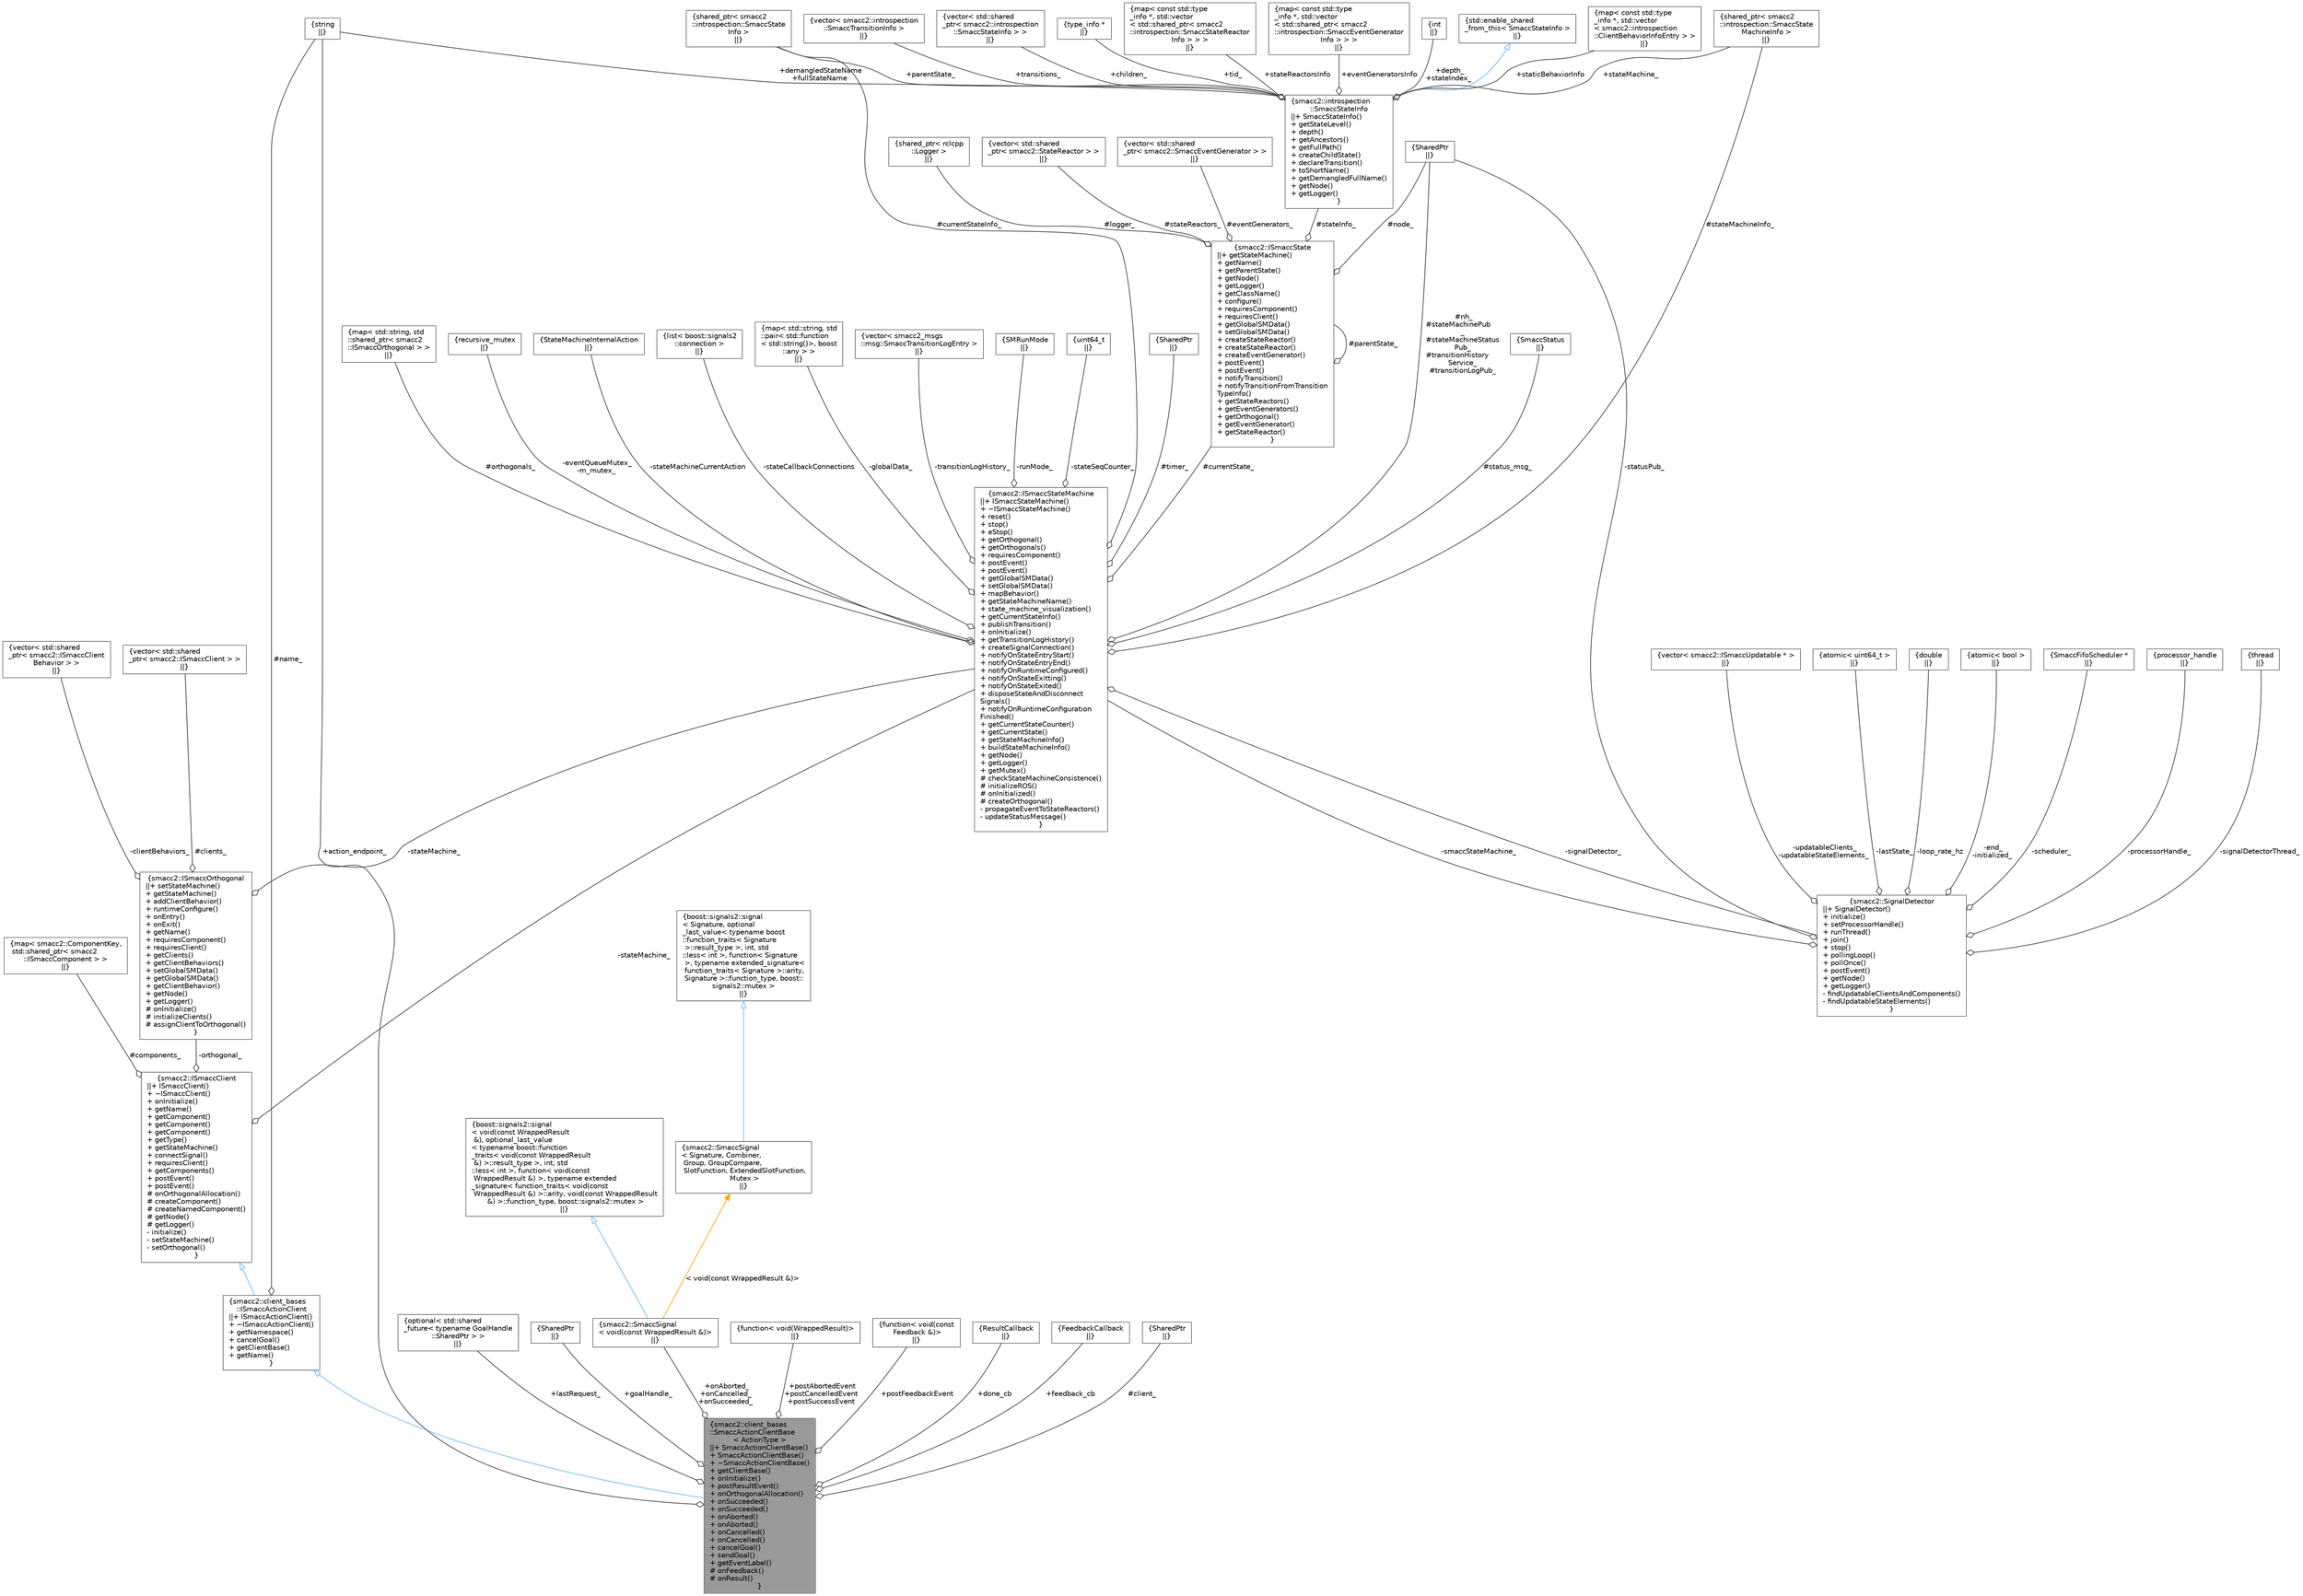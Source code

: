 digraph "smacc2::client_bases::SmaccActionClientBase&lt; ActionType &gt;"
{
 // LATEX_PDF_SIZE
  bgcolor="transparent";
  edge [fontname=Helvetica,fontsize=10,labelfontname=Helvetica,labelfontsize=10];
  node [fontname=Helvetica,fontsize=10,shape=box,height=0.2,width=0.4];
  Node1 [label="{smacc2::client_bases\l::SmaccActionClientBase\l\< ActionType \>\n||+ SmaccActionClientBase()\l+ SmaccActionClientBase()\l+ ~SmaccActionClientBase()\l+ getClientBase()\l+ onInitialize()\l+ postResultEvent()\l+ onOrthogonalAllocation()\l+ onSucceeded()\l+ onSucceeded()\l+ onAborted()\l+ onAborted()\l+ onCancelled()\l+ onCancelled()\l+ cancelGoal()\l+ sendGoal()\l+ getEventLabel()\l# onFeedback()\l# onResult()\l}",height=0.2,width=0.4,color="gray40", fillcolor="grey60", style="filled", fontcolor="black",tooltip=" "];
  Node2 -> Node1 [dir="back",color="steelblue1",style="solid",arrowtail="onormal"];
  Node2 [label="{smacc2::client_bases\l::ISmaccActionClient\n||+ ISmaccActionClient()\l+ ~ISmaccActionClient()\l+ getNamespace()\l+ cancelGoal()\l+ getClientBase()\l+ getName()\l}",height=0.2,width=0.4,color="gray40", fillcolor="white", style="filled",URL="$classsmacc2_1_1client__bases_1_1ISmaccActionClient.html",tooltip=" "];
  Node3 -> Node2 [dir="back",color="steelblue1",style="solid",arrowtail="onormal"];
  Node3 [label="{smacc2::ISmaccClient\n||+ ISmaccClient()\l+ ~ISmaccClient()\l+ onInitialize()\l+ getName()\l+ getComponent()\l+ getComponent()\l+ getComponent()\l+ getType()\l+ getStateMachine()\l+ connectSignal()\l+ requiresClient()\l+ getComponents()\l+ postEvent()\l+ postEvent()\l# onOrthogonalAllocation()\l# createComponent()\l# createNamedComponent()\l# getNode()\l# getLogger()\l- initialize()\l- setStateMachine()\l- setOrthogonal()\l}",height=0.2,width=0.4,color="gray40", fillcolor="white", style="filled",URL="$classsmacc2_1_1ISmaccClient.html",tooltip=" "];
  Node4 -> Node3 [color="grey25",style="solid",label=" #components_" ,arrowhead="odiamond"];
  Node4 [label="{map\< smacc2::ComponentKey,\l std::shared_ptr\< smacc2\l::ISmaccComponent \> \>\n||}",height=0.2,width=0.4,color="gray40", fillcolor="white", style="filled",tooltip=" "];
  Node5 -> Node3 [color="grey25",style="solid",label=" -stateMachine_" ,arrowhead="odiamond"];
  Node5 [label="{smacc2::ISmaccStateMachine\n||+ ISmaccStateMachine()\l+ ~ISmaccStateMachine()\l+ reset()\l+ stop()\l+ eStop()\l+ getOrthogonal()\l+ getOrthogonals()\l+ requiresComponent()\l+ postEvent()\l+ postEvent()\l+ getGlobalSMData()\l+ setGlobalSMData()\l+ mapBehavior()\l+ getStateMachineName()\l+ state_machine_visualization()\l+ getCurrentStateInfo()\l+ publishTransition()\l+ onInitialize()\l+ getTransitionLogHistory()\l+ createSignalConnection()\l+ notifyOnStateEntryStart()\l+ notifyOnStateEntryEnd()\l+ notifyOnRuntimeConfigured()\l+ notifyOnStateExitting()\l+ notifyOnStateExited()\l+ disposeStateAndDisconnect\lSignals()\l+ notifyOnRuntimeConfiguration\lFinished()\l+ getCurrentStateCounter()\l+ getCurrentState()\l+ getStateMachineInfo()\l+ buildStateMachineInfo()\l+ getNode()\l+ getLogger()\l+ getMutex()\l# checkStateMachineConsistence()\l# initializeROS()\l# onInitialized()\l# createOrthogonal()\l- propagateEventToStateReactors()\l- updateStatusMessage()\l}",height=0.2,width=0.4,color="gray40", fillcolor="white", style="filled",URL="$classsmacc2_1_1ISmaccStateMachine.html",tooltip=" "];
  Node6 -> Node5 [color="grey25",style="solid",label=" #nh_\n#stateMachinePub\l_\n#stateMachineStatus\lPub_\n#transitionHistory\lService_\n#transitionLogPub_" ,arrowhead="odiamond"];
  Node6 [label="{SharedPtr\n||}",height=0.2,width=0.4,color="gray40", fillcolor="white", style="filled",tooltip=" "];
  Node7 -> Node5 [color="grey25",style="solid",label=" #timer_" ,arrowhead="odiamond"];
  Node7 [label="{SharedPtr\n||}",height=0.2,width=0.4,color="gray40", fillcolor="white", style="filled",tooltip=" "];
  Node8 -> Node5 [color="grey25",style="solid",label=" #currentState_" ,arrowhead="odiamond"];
  Node8 [label="{smacc2::ISmaccState\n||+ getStateMachine()\l+ getName()\l+ getParentState()\l+ getNode()\l+ getLogger()\l+ getClassName()\l+ configure()\l+ requiresComponent()\l+ requiresClient()\l+ getGlobalSMData()\l+ setGlobalSMData()\l+ createStateReactor()\l+ createStateReactor()\l+ createEventGenerator()\l+ postEvent()\l+ postEvent()\l+ notifyTransition()\l+ notifyTransitionFromTransition\lTypeInfo()\l+ getStateReactors()\l+ getEventGenerators()\l+ getOrthogonal()\l+ getEventGenerator()\l+ getStateReactor()\l}",height=0.2,width=0.4,color="gray40", fillcolor="white", style="filled",URL="$classsmacc2_1_1ISmaccState.html",tooltip=" "];
  Node6 -> Node8 [color="grey25",style="solid",label=" #node_" ,arrowhead="odiamond"];
  Node9 -> Node8 [color="grey25",style="solid",label=" #logger_" ,arrowhead="odiamond"];
  Node9 [label="{shared_ptr\< rclcpp\l::Logger \>\n||}",height=0.2,width=0.4,color="gray40", fillcolor="white", style="filled",tooltip=" "];
  Node10 -> Node8 [color="grey25",style="solid",label=" #stateReactors_" ,arrowhead="odiamond"];
  Node10 [label="{vector\< std::shared\l_ptr\< smacc2::StateReactor \> \>\n||}",height=0.2,width=0.4,color="gray40", fillcolor="white", style="filled",tooltip=" "];
  Node11 -> Node8 [color="grey25",style="solid",label=" #eventGenerators_" ,arrowhead="odiamond"];
  Node11 [label="{vector\< std::shared\l_ptr\< smacc2::SmaccEventGenerator \> \>\n||}",height=0.2,width=0.4,color="gray40", fillcolor="white", style="filled",tooltip=" "];
  Node8 -> Node8 [color="grey25",style="solid",label=" #parentState_" ,arrowhead="odiamond"];
  Node12 -> Node8 [color="grey25",style="solid",label=" #stateInfo_" ,arrowhead="odiamond"];
  Node12 [label="{smacc2::introspection\l::SmaccStateInfo\n||+ SmaccStateInfo()\l+ getStateLevel()\l+ depth()\l+ getAncestors()\l+ getFullPath()\l+ createChildState()\l+ declareTransition()\l+ toShortName()\l+ getDemangledFullName()\l+ getNode()\l+ getLogger()\l}",height=0.2,width=0.4,color="gray40", fillcolor="white", style="filled",URL="$classsmacc2_1_1introspection_1_1SmaccStateInfo.html",tooltip=" "];
  Node13 -> Node12 [dir="back",color="steelblue1",style="solid",arrowtail="onormal"];
  Node13 [label="{std::enable_shared\l_from_this\< SmaccStateInfo \>\n||}",height=0.2,width=0.4,color="gray40", fillcolor="white", style="filled",tooltip=" "];
  Node14 -> Node12 [color="grey25",style="solid",label=" +staticBehaviorInfo" ,arrowhead="odiamond"];
  Node14 [label="{map\< const std::type\l_info *, std::vector\l\< smacc2::introspection\l::ClientBehaviorInfoEntry \> \>\n||}",height=0.2,width=0.4,color="gray40", fillcolor="white", style="filled",tooltip=" "];
  Node15 -> Node12 [color="grey25",style="solid",label=" +stateReactorsInfo" ,arrowhead="odiamond"];
  Node15 [label="{map\< const std::type\l_info *, std::vector\l\< std::shared_ptr\< smacc2\l::introspection::SmaccStateReactor\lInfo \> \> \>\n||}",height=0.2,width=0.4,color="gray40", fillcolor="white", style="filled",tooltip=" "];
  Node16 -> Node12 [color="grey25",style="solid",label=" +eventGeneratorsInfo" ,arrowhead="odiamond"];
  Node16 [label="{map\< const std::type\l_info *, std::vector\l\< std::shared_ptr\< smacc2\l::introspection::SmaccEventGenerator\lInfo \> \> \>\n||}",height=0.2,width=0.4,color="gray40", fillcolor="white", style="filled",tooltip=" "];
  Node17 -> Node12 [color="grey25",style="solid",label=" +depth_\n+stateIndex_" ,arrowhead="odiamond"];
  Node17 [label="{int\n||}",height=0.2,width=0.4,color="gray40", fillcolor="white", style="filled",tooltip=" "];
  Node18 -> Node12 [color="grey25",style="solid",label=" +demangledStateName\n+fullStateName" ,arrowhead="odiamond"];
  Node18 [label="{string\n||}",height=0.2,width=0.4,color="gray40", fillcolor="white", style="filled",tooltip=" "];
  Node19 -> Node12 [color="grey25",style="solid",label=" +stateMachine_" ,arrowhead="odiamond"];
  Node19 [label="{shared_ptr\< smacc2\l::introspection::SmaccState\lMachineInfo \>\n||}",height=0.2,width=0.4,color="gray40", fillcolor="white", style="filled",tooltip=" "];
  Node20 -> Node12 [color="grey25",style="solid",label=" +parentState_" ,arrowhead="odiamond"];
  Node20 [label="{shared_ptr\< smacc2\l::introspection::SmaccState\lInfo \>\n||}",height=0.2,width=0.4,color="gray40", fillcolor="white", style="filled",tooltip=" "];
  Node21 -> Node12 [color="grey25",style="solid",label=" +transitions_" ,arrowhead="odiamond"];
  Node21 [label="{vector\< smacc2::introspection\l::SmaccTransitionInfo \>\n||}",height=0.2,width=0.4,color="gray40", fillcolor="white", style="filled",tooltip=" "];
  Node22 -> Node12 [color="grey25",style="solid",label=" +children_" ,arrowhead="odiamond"];
  Node22 [label="{vector\< std::shared\l_ptr\< smacc2::introspection\l::SmaccStateInfo \> \>\n||}",height=0.2,width=0.4,color="gray40", fillcolor="white", style="filled",tooltip=" "];
  Node23 -> Node12 [color="grey25",style="solid",label=" +tid_" ,arrowhead="odiamond"];
  Node23 [label="{type_info *\n||}",height=0.2,width=0.4,color="gray40", fillcolor="white", style="filled",tooltip=" "];
  Node20 -> Node5 [color="grey25",style="solid",label=" #currentStateInfo_" ,arrowhead="odiamond"];
  Node24 -> Node5 [color="grey25",style="solid",label=" #status_msg_" ,arrowhead="odiamond"];
  Node24 [label="{SmaccStatus\n||}",height=0.2,width=0.4,color="gray40", fillcolor="white", style="filled",tooltip=" "];
  Node25 -> Node5 [color="grey25",style="solid",label=" #orthogonals_" ,arrowhead="odiamond"];
  Node25 [label="{map\< std::string, std\l::shared_ptr\< smacc2\l::ISmaccOrthogonal \> \>\n||}",height=0.2,width=0.4,color="gray40", fillcolor="white", style="filled",tooltip=" "];
  Node19 -> Node5 [color="grey25",style="solid",label=" #stateMachineInfo_" ,arrowhead="odiamond"];
  Node26 -> Node5 [color="grey25",style="solid",label=" -eventQueueMutex_\n-m_mutex_" ,arrowhead="odiamond"];
  Node26 [label="{recursive_mutex\n||}",height=0.2,width=0.4,color="gray40", fillcolor="white", style="filled",tooltip=" "];
  Node27 -> Node5 [color="grey25",style="solid",label=" -stateMachineCurrentAction" ,arrowhead="odiamond"];
  Node27 [label="{StateMachineInternalAction\n||}",height=0.2,width=0.4,color="gray40", fillcolor="white", style="filled",tooltip=" "];
  Node28 -> Node5 [color="grey25",style="solid",label=" -stateCallbackConnections" ,arrowhead="odiamond"];
  Node28 [label="{list\< boost::signals2\l::connection \>\n||}",height=0.2,width=0.4,color="gray40", fillcolor="white", style="filled",tooltip=" "];
  Node29 -> Node5 [color="grey25",style="solid",label=" -globalData_" ,arrowhead="odiamond"];
  Node29 [label="{map\< std::string, std\l::pair\< std::function\l\< std::string()\>, boost\l::any \> \>\n||}",height=0.2,width=0.4,color="gray40", fillcolor="white", style="filled",tooltip=" "];
  Node30 -> Node5 [color="grey25",style="solid",label=" -transitionLogHistory_" ,arrowhead="odiamond"];
  Node30 [label="{vector\< smacc2_msgs\l::msg::SmaccTransitionLogEntry \>\n||}",height=0.2,width=0.4,color="gray40", fillcolor="white", style="filled",tooltip=" "];
  Node31 -> Node5 [color="grey25",style="solid",label=" -runMode_" ,arrowhead="odiamond"];
  Node31 [label="{SMRunMode\n||}",height=0.2,width=0.4,color="gray40", fillcolor="white", style="filled",tooltip=" "];
  Node32 -> Node5 [color="grey25",style="solid",label=" -signalDetector_" ,arrowhead="odiamond"];
  Node32 [label="{smacc2::SignalDetector\n||+ SignalDetector()\l+ initialize()\l+ setProcessorHandle()\l+ runThread()\l+ join()\l+ stop()\l+ pollingLoop()\l+ pollOnce()\l+ postEvent()\l+ getNode()\l+ getLogger()\l- findUpdatableClientsAndComponents()\l- findUpdatableStateElements()\l}",height=0.2,width=0.4,color="gray40", fillcolor="white", style="filled",URL="$classsmacc2_1_1SignalDetector.html",tooltip=" "];
  Node5 -> Node32 [color="grey25",style="solid",label=" -smaccStateMachine_" ,arrowhead="odiamond"];
  Node33 -> Node32 [color="grey25",style="solid",label=" -updatableClients_\n-updatableStateElements_" ,arrowhead="odiamond"];
  Node33 [label="{vector\< smacc2::ISmaccUpdatable * \>\n||}",height=0.2,width=0.4,color="gray40", fillcolor="white", style="filled",tooltip=" "];
  Node34 -> Node32 [color="grey25",style="solid",label=" -lastState_" ,arrowhead="odiamond"];
  Node34 [label="{atomic\< uint64_t \>\n||}",height=0.2,width=0.4,color="gray40", fillcolor="white", style="filled",tooltip=" "];
  Node35 -> Node32 [color="grey25",style="solid",label=" -loop_rate_hz" ,arrowhead="odiamond"];
  Node35 [label="{double\n||}",height=0.2,width=0.4,color="gray40", fillcolor="white", style="filled",tooltip=" "];
  Node36 -> Node32 [color="grey25",style="solid",label=" -end_\n-initialized_" ,arrowhead="odiamond"];
  Node36 [label="{atomic\< bool \>\n||}",height=0.2,width=0.4,color="gray40", fillcolor="white", style="filled",tooltip=" "];
  Node6 -> Node32 [color="grey25",style="solid",label=" -statusPub_" ,arrowhead="odiamond"];
  Node37 -> Node32 [color="grey25",style="solid",label=" -scheduler_" ,arrowhead="odiamond"];
  Node37 [label="{SmaccFifoScheduler *\n||}",height=0.2,width=0.4,color="gray40", fillcolor="white", style="filled",tooltip=" "];
  Node38 -> Node32 [color="grey25",style="solid",label=" -processorHandle_" ,arrowhead="odiamond"];
  Node38 [label="{processor_handle\n||}",height=0.2,width=0.4,color="gray40", fillcolor="white", style="filled",tooltip=" "];
  Node39 -> Node32 [color="grey25",style="solid",label=" -signalDetectorThread_" ,arrowhead="odiamond"];
  Node39 [label="{thread\n||}",height=0.2,width=0.4,color="gray40", fillcolor="white", style="filled",tooltip=" "];
  Node40 -> Node5 [color="grey25",style="solid",label=" -stateSeqCounter_" ,arrowhead="odiamond"];
  Node40 [label="{uint64_t\n||}",height=0.2,width=0.4,color="gray40", fillcolor="white", style="filled",tooltip=" "];
  Node41 -> Node3 [color="grey25",style="solid",label=" -orthogonal_" ,arrowhead="odiamond"];
  Node41 [label="{smacc2::ISmaccOrthogonal\n||+ setStateMachine()\l+ getStateMachine()\l+ addClientBehavior()\l+ runtimeConfigure()\l+ onEntry()\l+ onExit()\l+ getName()\l+ requiresComponent()\l+ requiresClient()\l+ getClients()\l+ getClientBehaviors()\l+ setGlobalSMData()\l+ getGlobalSMData()\l+ getClientBehavior()\l+ getNode()\l+ getLogger()\l# onInitialize()\l# initializeClients()\l# assignClientToOrthogonal()\l}",height=0.2,width=0.4,color="gray40", fillcolor="white", style="filled",URL="$classsmacc2_1_1ISmaccOrthogonal.html",tooltip=" "];
  Node42 -> Node41 [color="grey25",style="solid",label=" #clients_" ,arrowhead="odiamond"];
  Node42 [label="{vector\< std::shared\l_ptr\< smacc2::ISmaccClient \> \>\n||}",height=0.2,width=0.4,color="gray40", fillcolor="white", style="filled",tooltip=" "];
  Node5 -> Node41 [color="grey25",style="solid",label=" -stateMachine_" ,arrowhead="odiamond"];
  Node43 -> Node41 [color="grey25",style="solid",label=" -clientBehaviors_" ,arrowhead="odiamond"];
  Node43 [label="{vector\< std::shared\l_ptr\< smacc2::ISmaccClient\lBehavior \> \>\n||}",height=0.2,width=0.4,color="gray40", fillcolor="white", style="filled",tooltip=" "];
  Node18 -> Node2 [color="grey25",style="solid",label=" #name_" ,arrowhead="odiamond"];
  Node18 -> Node1 [color="grey25",style="solid",label=" +action_endpoint_" ,arrowhead="odiamond"];
  Node44 -> Node1 [color="grey25",style="solid",label=" +lastRequest_" ,arrowhead="odiamond"];
  Node44 [label="{optional\< std::shared\l_future\< typename GoalHandle\l::SharedPtr \> \>\n||}",height=0.2,width=0.4,color="gray40", fillcolor="white", style="filled",tooltip=" "];
  Node45 -> Node1 [color="grey25",style="solid",label=" +goalHandle_" ,arrowhead="odiamond"];
  Node45 [label="{SharedPtr\n||}",height=0.2,width=0.4,color="gray40", fillcolor="white", style="filled",tooltip=" "];
  Node46 -> Node1 [color="grey25",style="solid",label=" +onAborted_\n+onCancelled_\n+onSucceeded_" ,arrowhead="odiamond"];
  Node46 [label="{smacc2::SmaccSignal\l\< void(const WrappedResult &)\>\n||}",height=0.2,width=0.4,color="gray40", fillcolor="white", style="filled",URL="$classsmacc2_1_1SmaccSignal.html",tooltip=" "];
  Node47 -> Node46 [dir="back",color="steelblue1",style="solid",arrowtail="onormal"];
  Node47 [label="{boost::signals2::signal\l\< void(const WrappedResult\l &), optional_last_value\l\< typename boost::function\l_traits\< void(const WrappedResult\l &) \>::result_type \>, int, std\l::less\< int \>, function\< void(const\l WrappedResult &) \>, typename extended\l_signature\< function_traits\< void(const\l WrappedResult &) \>::arity, void(const WrappedResult\l &) \>::function_type, boost::signals2::mutex \>\n||}",height=0.2,width=0.4,color="gray40", fillcolor="white", style="filled",tooltip=" "];
  Node48 -> Node46 [dir="back",color="orange",style="solid",label=" \< void(const WrappedResult &)\>" ];
  Node48 [label="{smacc2::SmaccSignal\l\< Signature, Combiner,\l Group, GroupCompare,\l SlotFunction, ExtendedSlotFunction,\l Mutex \>\n||}",height=0.2,width=0.4,color="gray40", fillcolor="white", style="filled",URL="$classsmacc2_1_1SmaccSignal.html",tooltip=" "];
  Node49 -> Node48 [dir="back",color="steelblue1",style="solid",arrowtail="onormal"];
  Node49 [label="{boost::signals2::signal\l\< Signature, optional\l_last_value\< typename boost\l::function_traits\< Signature\l \>::result_type \>, int, std\l::less\< int \>, function\< Signature\l \>, typename extended_signature\<\l function_traits\< Signature \>::arity,\l Signature \>::function_type, boost::\lsignals2::mutex \>\n||}",height=0.2,width=0.4,color="gray40", fillcolor="white", style="filled",tooltip=" "];
  Node50 -> Node1 [color="grey25",style="solid",label=" +postAbortedEvent\n+postCancelledEvent\n+postSuccessEvent" ,arrowhead="odiamond"];
  Node50 [label="{function\< void(WrappedResult)\>\n||}",height=0.2,width=0.4,color="gray40", fillcolor="white", style="filled",tooltip=" "];
  Node51 -> Node1 [color="grey25",style="solid",label=" +postFeedbackEvent" ,arrowhead="odiamond"];
  Node51 [label="{function\< void(const\l Feedback &)\>\n||}",height=0.2,width=0.4,color="gray40", fillcolor="white", style="filled",tooltip=" "];
  Node52 -> Node1 [color="grey25",style="solid",label=" +done_cb" ,arrowhead="odiamond"];
  Node52 [label="{ResultCallback\n||}",height=0.2,width=0.4,color="gray40", fillcolor="white", style="filled",tooltip=" "];
  Node53 -> Node1 [color="grey25",style="solid",label=" +feedback_cb" ,arrowhead="odiamond"];
  Node53 [label="{FeedbackCallback\n||}",height=0.2,width=0.4,color="gray40", fillcolor="white", style="filled",tooltip=" "];
  Node54 -> Node1 [color="grey25",style="solid",label=" #client_" ,arrowhead="odiamond"];
  Node54 [label="{SharedPtr\n||}",height=0.2,width=0.4,color="gray40", fillcolor="white", style="filled",tooltip=" "];
}
